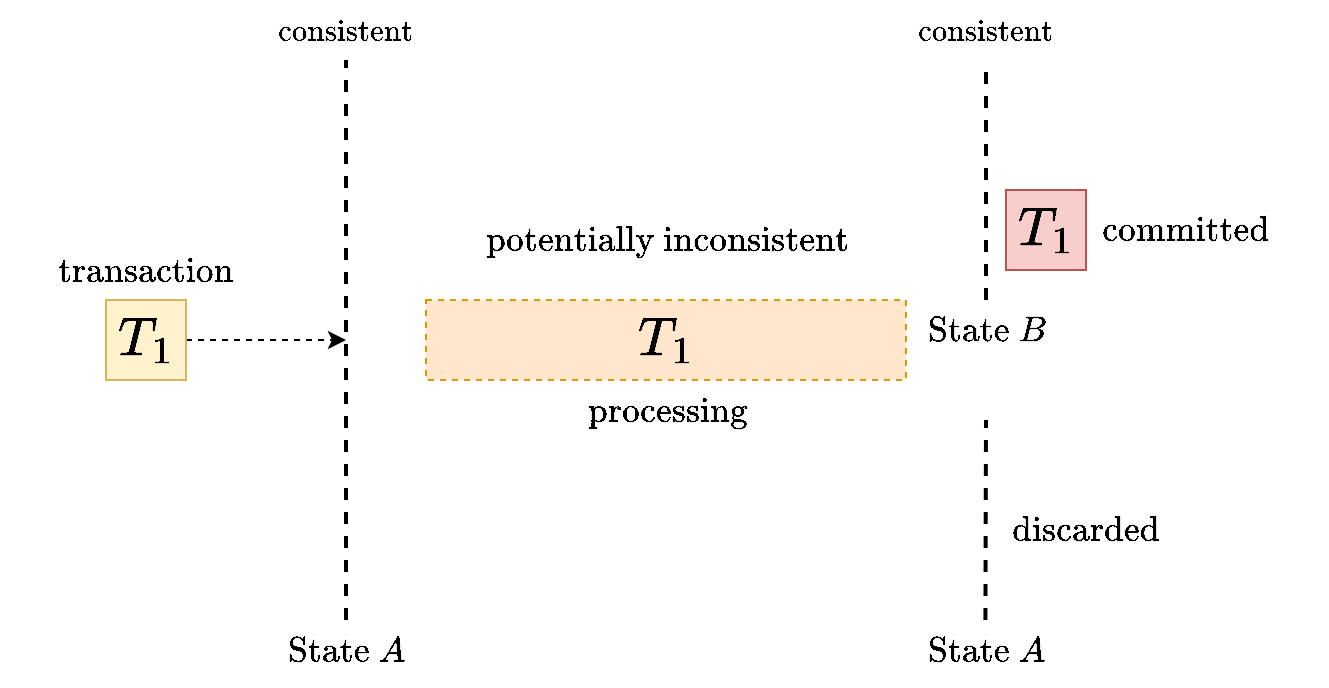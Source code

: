 <mxfile version="20.3.0" type="device"><diagram id="gpNYrAVQOHob5kqf9xy3" name="Page-1"><mxGraphModel dx="924" dy="775" grid="1" gridSize="10" guides="1" tooltips="1" connect="1" arrows="1" fold="1" page="1" pageScale="1" pageWidth="827" pageHeight="1169" math="1" shadow="0"><root><mxCell id="0"/><mxCell id="1" parent="0"/><mxCell id="U8UQn5kRG8iKW7W9WMGU-13" style="edgeStyle=orthogonalEdgeStyle;rounded=0;orthogonalLoop=1;jettySize=auto;html=1;exitX=1;exitY=0.5;exitDx=0;exitDy=0;dashed=1;fontSize=23;" edge="1" parent="1" source="U8UQn5kRG8iKW7W9WMGU-4"><mxGeometry relative="1" as="geometry"><mxPoint x="160" y="220" as="targetPoint"/></mxGeometry></mxCell><mxCell id="U8UQn5kRG8iKW7W9WMGU-4" value="$$T_1$$" style="rounded=0;whiteSpace=wrap;html=1;fontSize=23;fillColor=#fff2cc;strokeColor=#d6b656;" vertex="1" parent="1"><mxGeometry x="40" y="200" width="40" height="40" as="geometry"/></mxCell><mxCell id="U8UQn5kRG8iKW7W9WMGU-10" value="" style="endArrow=none;dashed=1;html=1;strokeWidth=2;rounded=0;fontSize=23;" edge="1" parent="1"><mxGeometry width="50" height="50" relative="1" as="geometry"><mxPoint x="160" y="360" as="sourcePoint"/><mxPoint x="160" y="80" as="targetPoint"/></mxGeometry></mxCell><mxCell id="U8UQn5kRG8iKW7W9WMGU-11" value="" style="endArrow=none;dashed=1;html=1;strokeWidth=2;rounded=0;fontSize=23;" edge="1" parent="1"><mxGeometry width="50" height="50" relative="1" as="geometry"><mxPoint x="480" y="200" as="sourcePoint"/><mxPoint x="480" y="80" as="targetPoint"/></mxGeometry></mxCell><mxCell id="U8UQn5kRG8iKW7W9WMGU-12" value="$$T_1$$" style="rounded=0;whiteSpace=wrap;html=1;fontSize=23;fillColor=#f8cecc;strokeColor=#b85450;" vertex="1" parent="1"><mxGeometry x="490" y="145" width="40" height="40" as="geometry"/></mxCell><mxCell id="U8UQn5kRG8iKW7W9WMGU-15" value="&lt;font face=&quot;Georgia&quot;&gt;$$\text{consistent}$$&lt;/font&gt;" style="text;html=1;strokeColor=none;fillColor=none;align=center;verticalAlign=middle;whiteSpace=wrap;rounded=0;fontSize=15;fontStyle=0" vertex="1" parent="1"><mxGeometry x="450" y="50" width="60" height="30" as="geometry"/></mxCell><mxCell id="U8UQn5kRG8iKW7W9WMGU-16" value="$$\text{potentially inconsistent}$$" style="text;html=1;strokeColor=none;fillColor=none;align=center;verticalAlign=middle;whiteSpace=wrap;rounded=0;fontSize=15;" vertex="1" parent="1"><mxGeometry x="222.5" y="155" width="195" height="30" as="geometry"/></mxCell><mxCell id="U8UQn5kRG8iKW7W9WMGU-19" value="$$T_1$$" style="rounded=0;whiteSpace=wrap;html=1;fontSize=23;dashed=1;fillColor=#ffe6cc;strokeColor=#d79b00;" vertex="1" parent="1"><mxGeometry x="200" y="200" width="240" height="40" as="geometry"/></mxCell><mxCell id="U8UQn5kRG8iKW7W9WMGU-20" value="$$\text{committed}$$" style="text;html=1;strokeColor=none;fillColor=none;align=center;verticalAlign=middle;whiteSpace=wrap;rounded=0;dashed=1;fontSize=15;" vertex="1" parent="1"><mxGeometry x="550" y="150" width="60" height="30" as="geometry"/></mxCell><mxCell id="U8UQn5kRG8iKW7W9WMGU-22" value="$$\text{discarded}$$" style="text;html=1;strokeColor=none;fillColor=none;align=center;verticalAlign=middle;whiteSpace=wrap;rounded=0;dashed=1;fontSize=15;" vertex="1" parent="1"><mxGeometry x="500" y="300" width="60" height="30" as="geometry"/></mxCell><mxCell id="U8UQn5kRG8iKW7W9WMGU-23" value="" style="endArrow=none;dashed=1;html=1;strokeWidth=2;rounded=0;fontSize=23;" edge="1" parent="1"><mxGeometry width="50" height="50" relative="1" as="geometry"><mxPoint x="479.71" y="360" as="sourcePoint"/><mxPoint x="480" y="260" as="targetPoint"/></mxGeometry></mxCell><mxCell id="U8UQn5kRG8iKW7W9WMGU-24" value="$$\text{State }A$$" style="text;html=1;strokeColor=none;fillColor=none;align=center;verticalAlign=middle;whiteSpace=wrap;rounded=0;dashed=1;fontSize=15;" vertex="1" parent="1"><mxGeometry x="130" y="360" width="60" height="30" as="geometry"/></mxCell><mxCell id="U8UQn5kRG8iKW7W9WMGU-25" value="$$\text{State }A$$" style="text;html=1;strokeColor=none;fillColor=none;align=center;verticalAlign=middle;whiteSpace=wrap;rounded=0;dashed=1;fontSize=15;" vertex="1" parent="1"><mxGeometry x="450" y="360" width="60" height="30" as="geometry"/></mxCell><mxCell id="U8UQn5kRG8iKW7W9WMGU-26" value="$$\text{State }B$$" style="text;html=1;strokeColor=none;fillColor=none;align=center;verticalAlign=middle;whiteSpace=wrap;rounded=0;dashed=1;fontSize=15;" vertex="1" parent="1"><mxGeometry x="450" y="200" width="60" height="30" as="geometry"/></mxCell><mxCell id="U8UQn5kRG8iKW7W9WMGU-27" value="&lt;font face=&quot;Georgia&quot;&gt;$$\text{consistent}$$&lt;/font&gt;" style="text;html=1;strokeColor=none;fillColor=none;align=center;verticalAlign=middle;whiteSpace=wrap;rounded=0;fontSize=15;fontStyle=0" vertex="1" parent="1"><mxGeometry x="130" y="50" width="60" height="30" as="geometry"/></mxCell><mxCell id="U8UQn5kRG8iKW7W9WMGU-28" value="$$\text{processing}$$" style="text;html=1;strokeColor=none;fillColor=none;align=center;verticalAlign=middle;whiteSpace=wrap;rounded=0;fontSize=15;" vertex="1" parent="1"><mxGeometry x="222.5" y="240" width="195" height="30" as="geometry"/></mxCell><mxCell id="U8UQn5kRG8iKW7W9WMGU-29" value="$$\text{transaction}$$" style="text;html=1;strokeColor=none;fillColor=none;align=center;verticalAlign=middle;whiteSpace=wrap;rounded=0;fontSize=15;" vertex="1" parent="1"><mxGeometry x="10" y="170" width="100" height="30" as="geometry"/></mxCell></root></mxGraphModel></diagram></mxfile>